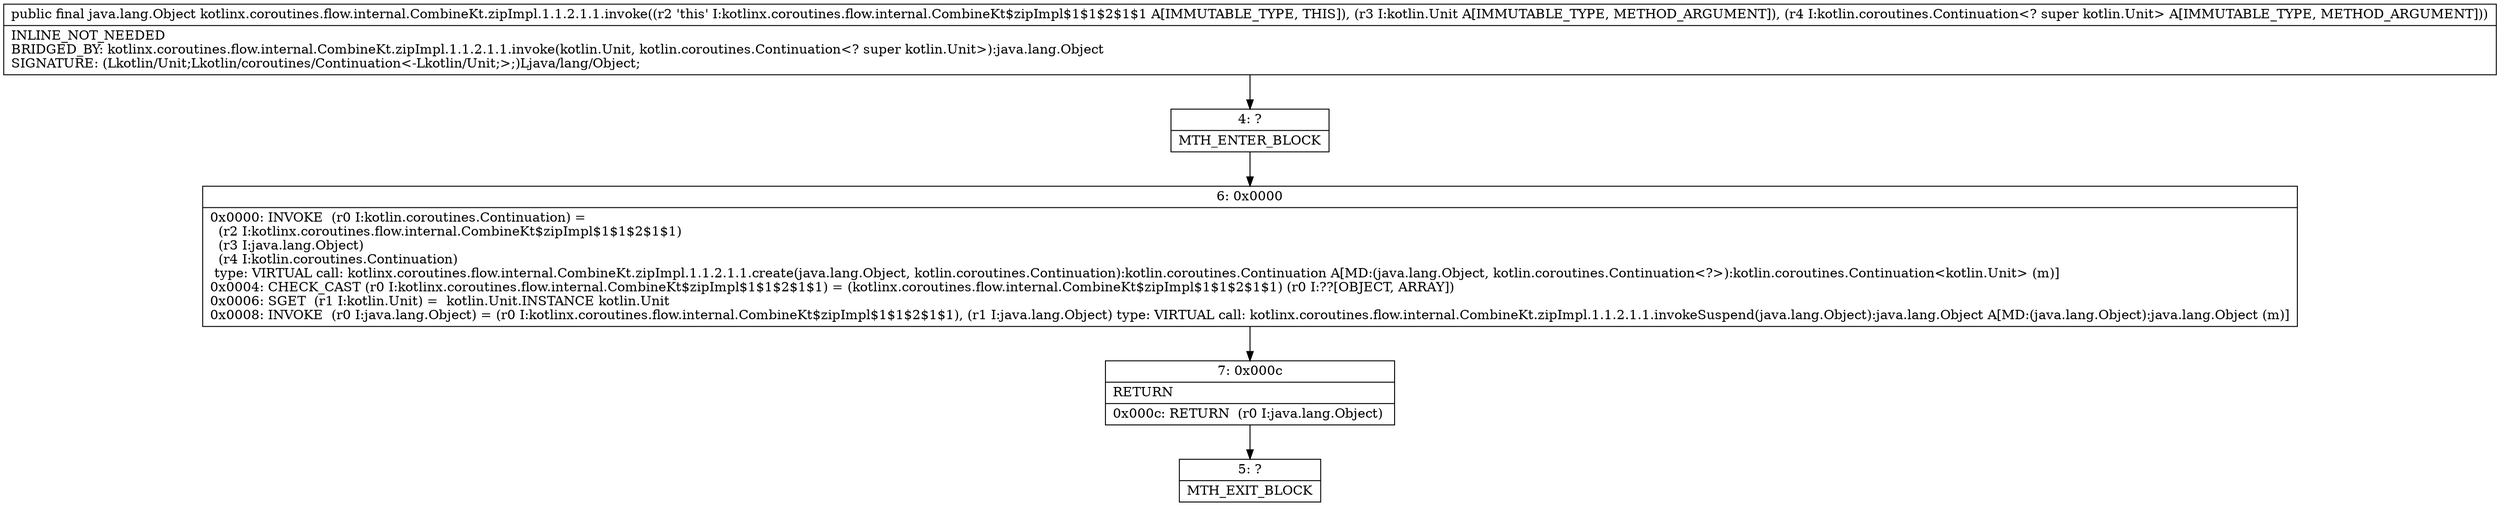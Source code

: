 digraph "CFG forkotlinx.coroutines.flow.internal.CombineKt.zipImpl.1.1.2.1.1.invoke(Lkotlin\/Unit;Lkotlin\/coroutines\/Continuation;)Ljava\/lang\/Object;" {
Node_4 [shape=record,label="{4\:\ ?|MTH_ENTER_BLOCK\l}"];
Node_6 [shape=record,label="{6\:\ 0x0000|0x0000: INVOKE  (r0 I:kotlin.coroutines.Continuation) = \l  (r2 I:kotlinx.coroutines.flow.internal.CombineKt$zipImpl$1$1$2$1$1)\l  (r3 I:java.lang.Object)\l  (r4 I:kotlin.coroutines.Continuation)\l type: VIRTUAL call: kotlinx.coroutines.flow.internal.CombineKt.zipImpl.1.1.2.1.1.create(java.lang.Object, kotlin.coroutines.Continuation):kotlin.coroutines.Continuation A[MD:(java.lang.Object, kotlin.coroutines.Continuation\<?\>):kotlin.coroutines.Continuation\<kotlin.Unit\> (m)]\l0x0004: CHECK_CAST (r0 I:kotlinx.coroutines.flow.internal.CombineKt$zipImpl$1$1$2$1$1) = (kotlinx.coroutines.flow.internal.CombineKt$zipImpl$1$1$2$1$1) (r0 I:??[OBJECT, ARRAY]) \l0x0006: SGET  (r1 I:kotlin.Unit) =  kotlin.Unit.INSTANCE kotlin.Unit \l0x0008: INVOKE  (r0 I:java.lang.Object) = (r0 I:kotlinx.coroutines.flow.internal.CombineKt$zipImpl$1$1$2$1$1), (r1 I:java.lang.Object) type: VIRTUAL call: kotlinx.coroutines.flow.internal.CombineKt.zipImpl.1.1.2.1.1.invokeSuspend(java.lang.Object):java.lang.Object A[MD:(java.lang.Object):java.lang.Object (m)]\l}"];
Node_7 [shape=record,label="{7\:\ 0x000c|RETURN\l|0x000c: RETURN  (r0 I:java.lang.Object) \l}"];
Node_5 [shape=record,label="{5\:\ ?|MTH_EXIT_BLOCK\l}"];
MethodNode[shape=record,label="{public final java.lang.Object kotlinx.coroutines.flow.internal.CombineKt.zipImpl.1.1.2.1.1.invoke((r2 'this' I:kotlinx.coroutines.flow.internal.CombineKt$zipImpl$1$1$2$1$1 A[IMMUTABLE_TYPE, THIS]), (r3 I:kotlin.Unit A[IMMUTABLE_TYPE, METHOD_ARGUMENT]), (r4 I:kotlin.coroutines.Continuation\<? super kotlin.Unit\> A[IMMUTABLE_TYPE, METHOD_ARGUMENT]))  | INLINE_NOT_NEEDED\lBRIDGED_BY: kotlinx.coroutines.flow.internal.CombineKt.zipImpl.1.1.2.1.1.invoke(kotlin.Unit, kotlin.coroutines.Continuation\<? super kotlin.Unit\>):java.lang.Object\lSIGNATURE: (Lkotlin\/Unit;Lkotlin\/coroutines\/Continuation\<\-Lkotlin\/Unit;\>;)Ljava\/lang\/Object;\l}"];
MethodNode -> Node_4;Node_4 -> Node_6;
Node_6 -> Node_7;
Node_7 -> Node_5;
}

